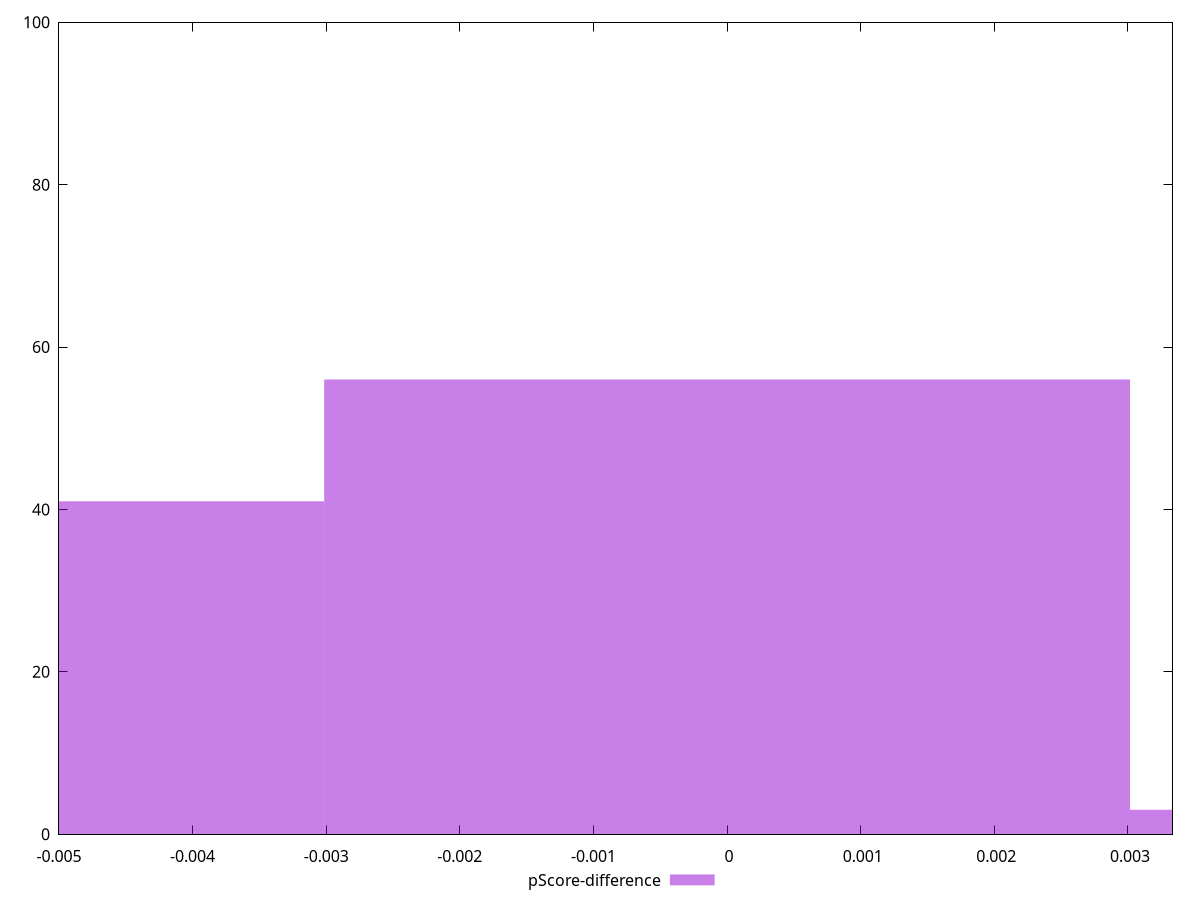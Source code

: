 reset

$pScoreDifference <<EOF
0 56
-0.006030799270405044 41
0.006030799270405044 3
EOF

set key outside below
set boxwidth 0.006030799270405044
set xrange [-0.0050000000000000044:0.0033333333333332993]
set yrange [0:100]
set trange [0:100]
set style fill transparent solid 0.5 noborder
set terminal svg size 640, 490 enhanced background rgb 'white'
set output "report_00013_2021-02-09T12-04-24.940Z/unminified-css/samples/pages/pScore-difference/histogram.svg"

plot $pScoreDifference title "pScore-difference" with boxes

reset
